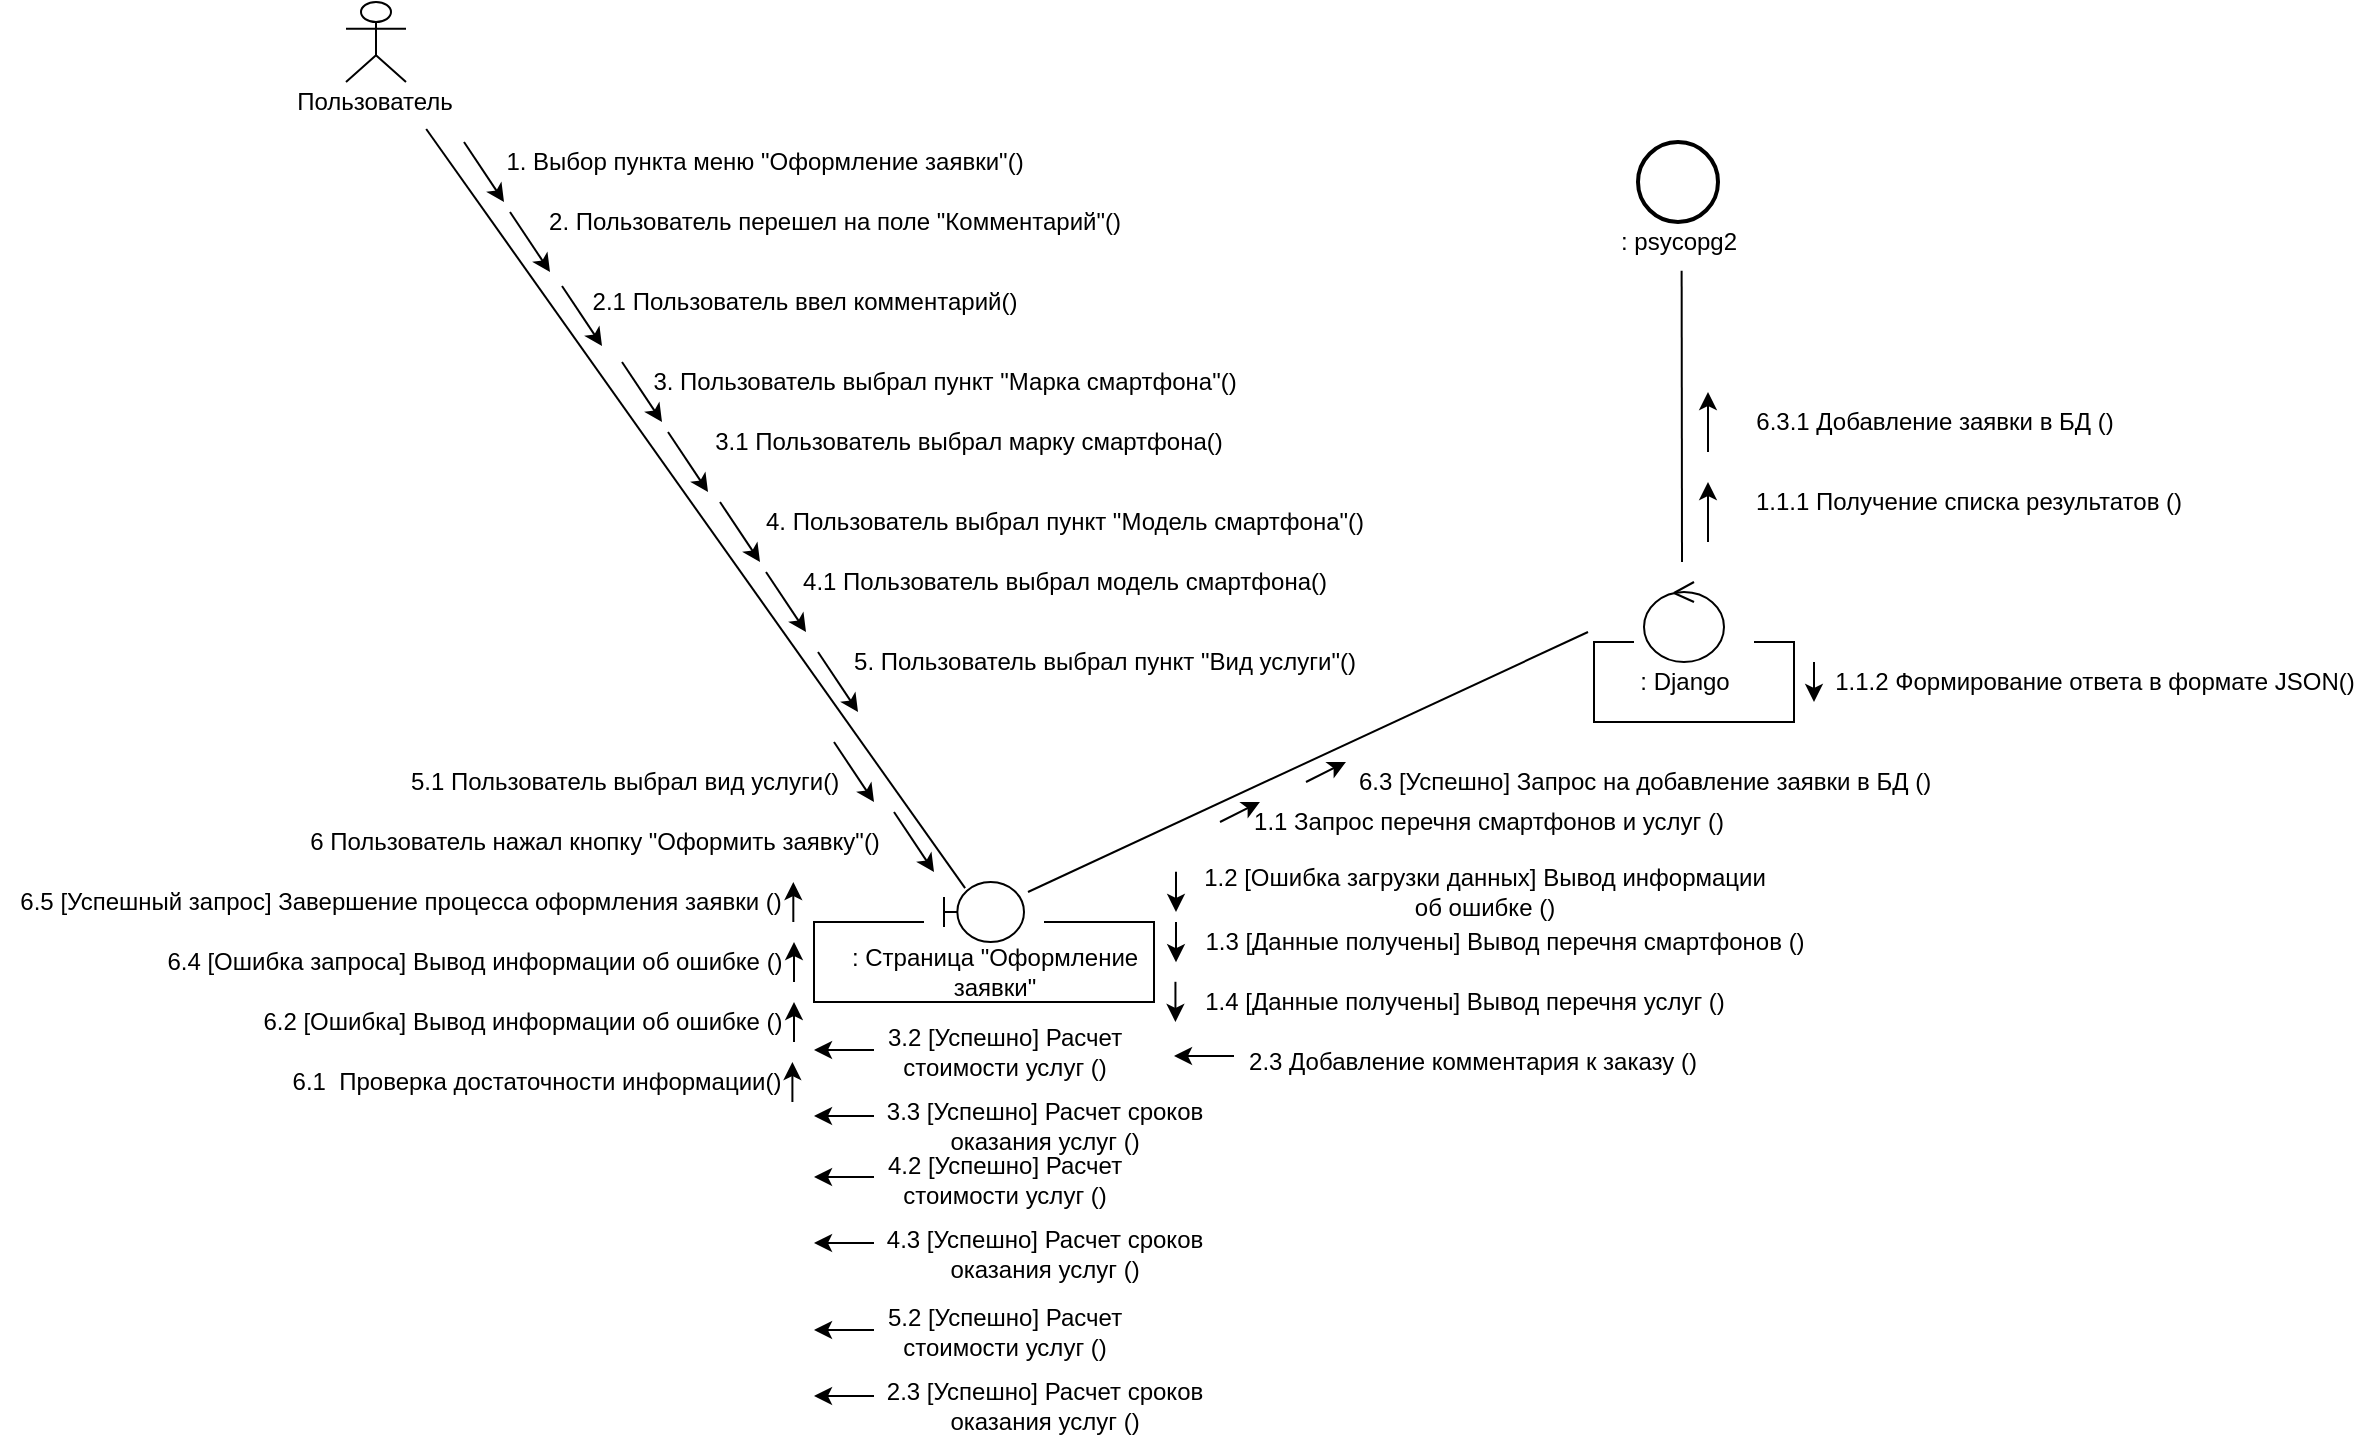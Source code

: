 <mxfile version="13.6.2" type="device" pages="2"><diagram id="EZYm0_BxsU39Xd-c3lcS" name="Оформление заявки"><mxGraphModel dx="2021" dy="1114" grid="0" gridSize="10" guides="1" tooltips="1" connect="1" arrows="1" fold="1" page="0" pageScale="1" pageWidth="827" pageHeight="1169" math="0" shadow="0"><root><mxCell id="JUMKIgpFb1VX4dYCy38Y-0"/><mxCell id="JUMKIgpFb1VX4dYCy38Y-1" parent="JUMKIgpFb1VX4dYCy38Y-0"/><mxCell id="0zPf-Q8o9wJi6107ILeB-3" value="" style="group;perimeterSpacing=0;" parent="JUMKIgpFb1VX4dYCy38Y-1" vertex="1" connectable="0"><mxGeometry x="-460" y="-130" width="100" height="60" as="geometry"/></mxCell><mxCell id="0zPf-Q8o9wJi6107ILeB-4" value="" style="shape=umlActor;verticalLabelPosition=bottom;verticalAlign=top;html=1;outlineConnect=0;" parent="0zPf-Q8o9wJi6107ILeB-3" vertex="1"><mxGeometry x="36" width="30" height="40" as="geometry"/></mxCell><mxCell id="0zPf-Q8o9wJi6107ILeB-5" value="Пользователь" style="text;html=1;align=center;verticalAlign=middle;resizable=0;points=[];autosize=1;" parent="0zPf-Q8o9wJi6107ILeB-3" vertex="1"><mxGeometry x="5" y="40" width="90" height="20" as="geometry"/></mxCell><mxCell id="0zPf-Q8o9wJi6107ILeB-6" value="" style="group" parent="JUMKIgpFb1VX4dYCy38Y-1" vertex="1" connectable="0"><mxGeometry x="220" y="160" width="55" height="60" as="geometry"/></mxCell><mxCell id="0zPf-Q8o9wJi6107ILeB-7" value="" style="ellipse;shape=umlControl;whiteSpace=wrap;html=1;strokeWidth=1;" parent="0zPf-Q8o9wJi6107ILeB-6" vertex="1"><mxGeometry x="5" width="40" height="40" as="geometry"/></mxCell><mxCell id="0zPf-Q8o9wJi6107ILeB-8" value=": Django" style="text;html=1;align=center;verticalAlign=middle;resizable=0;points=[];autosize=1;" parent="0zPf-Q8o9wJi6107ILeB-6" vertex="1"><mxGeometry x="-5" y="40" width="60" height="20" as="geometry"/></mxCell><mxCell id="0zPf-Q8o9wJi6107ILeB-9" value="" style="group" parent="JUMKIgpFb1VX4dYCy38Y-1" vertex="1" connectable="0"><mxGeometry x="-180" y="310" width="190" height="230" as="geometry"/></mxCell><mxCell id="0zPf-Q8o9wJi6107ILeB-10" value="" style="shape=umlBoundary;whiteSpace=wrap;html=1;strokeWidth=1;" parent="0zPf-Q8o9wJi6107ILeB-9" vertex="1"><mxGeometry x="55" width="40" height="30" as="geometry"/></mxCell><mxCell id="RTxjpvbrwLEkOXmQ_XQo-10" value="" style="endArrow=none;html=1;rounded=0;" parent="0zPf-Q8o9wJi6107ILeB-9" edge="1"><mxGeometry width="50" height="50" relative="1" as="geometry"><mxPoint x="105" y="20" as="sourcePoint"/><mxPoint x="45" y="20" as="targetPoint"/><Array as="points"><mxPoint x="160" y="20"/><mxPoint x="160" y="60"/><mxPoint x="85" y="60"/><mxPoint x="55" y="60"/><mxPoint x="-10" y="60"/><mxPoint x="-10" y="20"/></Array></mxGeometry></mxCell><mxCell id="FhTv93bqc_VOtjI56gm7-4" value=": Страница &quot;Оформление&lt;br&gt;заявки&quot;" style="text;html=1;align=center;verticalAlign=middle;resizable=0;points=[];autosize=1;" vertex="1" parent="0zPf-Q8o9wJi6107ILeB-9"><mxGeometry y="30" width="160" height="30" as="geometry"/></mxCell><mxCell id="CB8fvIQvTWrW4lcUdTAv-4" value="" style="endArrow=classic;html=1;" parent="0zPf-Q8o9wJi6107ILeB-9" edge="1"><mxGeometry width="50" height="50" relative="1" as="geometry"><mxPoint x="20" y="84" as="sourcePoint"/><mxPoint x="-10" y="84" as="targetPoint"/></mxGeometry></mxCell><mxCell id="CB8fvIQvTWrW4lcUdTAv-5" value="3.2 [Успешно] Расчет &lt;br&gt;стоимости услуг ()" style="text;html=1;align=center;verticalAlign=middle;resizable=0;points=[];autosize=1;" parent="0zPf-Q8o9wJi6107ILeB-9" vertex="1"><mxGeometry x="20" y="70" width="130" height="30" as="geometry"/></mxCell><mxCell id="CB8fvIQvTWrW4lcUdTAv-6" value="" style="endArrow=classic;html=1;" parent="0zPf-Q8o9wJi6107ILeB-9" edge="1"><mxGeometry width="50" height="50" relative="1" as="geometry"><mxPoint x="20" y="117" as="sourcePoint"/><mxPoint x="-10" y="117" as="targetPoint"/></mxGeometry></mxCell><mxCell id="CB8fvIQvTWrW4lcUdTAv-7" value="3.3 [Успешно] Расчет сроков&lt;br&gt;оказания услуг ()" style="text;html=1;align=center;verticalAlign=middle;resizable=0;points=[];autosize=1;" parent="0zPf-Q8o9wJi6107ILeB-9" vertex="1"><mxGeometry x="20" y="107" width="170" height="30" as="geometry"/></mxCell><mxCell id="FhTv93bqc_VOtjI56gm7-0" value="" style="endArrow=classic;html=1;" edge="1" parent="0zPf-Q8o9wJi6107ILeB-9"><mxGeometry width="50" height="50" relative="1" as="geometry"><mxPoint x="20" y="147.5" as="sourcePoint"/><mxPoint x="-10" y="147.5" as="targetPoint"/></mxGeometry></mxCell><mxCell id="FhTv93bqc_VOtjI56gm7-1" value="4.2 [Успешно] Расчет &lt;br&gt;стоимости услуг ()" style="text;html=1;align=center;verticalAlign=middle;resizable=0;points=[];autosize=1;" vertex="1" parent="0zPf-Q8o9wJi6107ILeB-9"><mxGeometry x="20" y="133.5" width="130" height="30" as="geometry"/></mxCell><mxCell id="FhTv93bqc_VOtjI56gm7-2" value="" style="endArrow=classic;html=1;" edge="1" parent="0zPf-Q8o9wJi6107ILeB-9"><mxGeometry width="50" height="50" relative="1" as="geometry"><mxPoint x="20" y="180.5" as="sourcePoint"/><mxPoint x="-10" y="180.5" as="targetPoint"/></mxGeometry></mxCell><mxCell id="FhTv93bqc_VOtjI56gm7-3" value="4.3 [Успешно] Расчет сроков&lt;br&gt;оказания услуг ()" style="text;html=1;align=center;verticalAlign=middle;resizable=0;points=[];autosize=1;" vertex="1" parent="0zPf-Q8o9wJi6107ILeB-9"><mxGeometry x="20" y="170.5" width="170" height="30" as="geometry"/></mxCell><mxCell id="0zPf-Q8o9wJi6107ILeB-12" value="" style="group" parent="JUMKIgpFb1VX4dYCy38Y-1" vertex="1" connectable="0"><mxGeometry x="207" y="-60" width="70" height="60" as="geometry"/></mxCell><mxCell id="0zPf-Q8o9wJi6107ILeB-13" value="" style="ellipse;whiteSpace=wrap;html=1;aspect=fixed;strokeWidth=2;" parent="0zPf-Q8o9wJi6107ILeB-12" vertex="1"><mxGeometry x="15" width="40" height="40" as="geometry"/></mxCell><mxCell id="0zPf-Q8o9wJi6107ILeB-14" value=": psycopg2" style="text;html=1;align=center;verticalAlign=middle;resizable=0;points=[];autosize=1;" parent="0zPf-Q8o9wJi6107ILeB-12" vertex="1"><mxGeometry y="40" width="70" height="20" as="geometry"/></mxCell><mxCell id="0zPf-Q8o9wJi6107ILeB-16" value="" style="endArrow=none;html=1;entryX=0.79;entryY=1.175;entryDx=0;entryDy=0;entryPerimeter=0;exitX=0.264;exitY=0.102;exitDx=0;exitDy=0;exitPerimeter=0;" parent="JUMKIgpFb1VX4dYCy38Y-1" source="0zPf-Q8o9wJi6107ILeB-10" target="0zPf-Q8o9wJi6107ILeB-5" edge="1"><mxGeometry width="50" height="50" relative="1" as="geometry"><mxPoint x="-150" y="150" as="sourcePoint"/><mxPoint x="-400" y="130" as="targetPoint"/></mxGeometry></mxCell><mxCell id="0zPf-Q8o9wJi6107ILeB-18" value="" style="endArrow=none;html=1;" parent="JUMKIgpFb1VX4dYCy38Y-1" edge="1"><mxGeometry width="50" height="50" relative="1" as="geometry"><mxPoint x="-83" y="315" as="sourcePoint"/><mxPoint x="197" y="185" as="targetPoint"/></mxGeometry></mxCell><mxCell id="0zPf-Q8o9wJi6107ILeB-19" value="" style="endArrow=none;html=1;exitX=0.526;exitY=1.22;exitDx=0;exitDy=0;exitPerimeter=0;" parent="JUMKIgpFb1VX4dYCy38Y-1" source="0zPf-Q8o9wJi6107ILeB-14" edge="1"><mxGeometry width="50" height="50" relative="1" as="geometry"><mxPoint x="207" y="10" as="sourcePoint"/><mxPoint x="244" y="150" as="targetPoint"/></mxGeometry></mxCell><mxCell id="0zPf-Q8o9wJi6107ILeB-21" value="1. Выбор пункта меню &quot;Оформление заявки&quot;()" style="text;html=1;align=center;verticalAlign=middle;resizable=0;points=[];autosize=1;" parent="JUMKIgpFb1VX4dYCy38Y-1" vertex="1"><mxGeometry x="-350" y="-60" width="270" height="20" as="geometry"/></mxCell><mxCell id="RTxjpvbrwLEkOXmQ_XQo-1" value="" style="endArrow=classic;html=1;" parent="JUMKIgpFb1VX4dYCy38Y-1" edge="1"><mxGeometry width="50" height="50" relative="1" as="geometry"><mxPoint x="13" y="280.0" as="sourcePoint"/><mxPoint x="33" y="270" as="targetPoint"/></mxGeometry></mxCell><mxCell id="RTxjpvbrwLEkOXmQ_XQo-2" value="1.1 Запрос перечня смартфонов и услуг ()" style="text;html=1;align=center;verticalAlign=middle;resizable=0;points=[];autosize=1;" parent="JUMKIgpFb1VX4dYCy38Y-1" vertex="1"><mxGeometry x="22" y="270" width="250" height="20" as="geometry"/></mxCell><mxCell id="RTxjpvbrwLEkOXmQ_XQo-3" value="1.1.1 Получение списка результатов ()" style="text;html=1;align=center;verticalAlign=middle;resizable=0;points=[];autosize=1;" parent="JUMKIgpFb1VX4dYCy38Y-1" vertex="1"><mxGeometry x="272" y="110" width="230" height="20" as="geometry"/></mxCell><mxCell id="RTxjpvbrwLEkOXmQ_XQo-4" value="" style="endArrow=classic;html=1;" parent="JUMKIgpFb1VX4dYCy38Y-1" edge="1"><mxGeometry width="50" height="50" relative="1" as="geometry"><mxPoint x="257" y="140" as="sourcePoint"/><mxPoint x="257" y="110" as="targetPoint"/></mxGeometry></mxCell><mxCell id="RTxjpvbrwLEkOXmQ_XQo-5" value="" style="endArrow=none;html=1;rounded=0;" parent="JUMKIgpFb1VX4dYCy38Y-1" edge="1"><mxGeometry width="50" height="50" relative="1" as="geometry"><mxPoint x="280" y="190" as="sourcePoint"/><mxPoint x="220" y="190" as="targetPoint"/><Array as="points"><mxPoint x="300" y="190"/><mxPoint x="300" y="230"/><mxPoint x="260" y="230"/><mxPoint x="230" y="230"/><mxPoint x="200" y="230"/><mxPoint x="200" y="190"/></Array></mxGeometry></mxCell><mxCell id="RTxjpvbrwLEkOXmQ_XQo-7" value="" style="endArrow=classic;html=1;" parent="JUMKIgpFb1VX4dYCy38Y-1" edge="1"><mxGeometry width="50" height="50" relative="1" as="geometry"><mxPoint x="310" y="200" as="sourcePoint"/><mxPoint x="310" y="220" as="targetPoint"/></mxGeometry></mxCell><mxCell id="RTxjpvbrwLEkOXmQ_XQo-9" value="1.1.2 Формирование ответа в формате JSON()" style="text;html=1;align=center;verticalAlign=middle;resizable=0;points=[];autosize=1;" parent="JUMKIgpFb1VX4dYCy38Y-1" vertex="1"><mxGeometry x="310" y="200" width="280" height="20" as="geometry"/></mxCell><mxCell id="gAyApZecRZTO88nEjd3R-0" value="1.2 [Ошибка загрузки данных] Вывод информации &lt;br&gt;об ошибке ()" style="text;html=1;align=center;verticalAlign=middle;resizable=0;points=[];autosize=1;" parent="JUMKIgpFb1VX4dYCy38Y-1" vertex="1"><mxGeometry x="-5" y="300" width="300" height="30" as="geometry"/></mxCell><mxCell id="gAyApZecRZTO88nEjd3R-1" value="" style="endArrow=classic;html=1;" parent="JUMKIgpFb1VX4dYCy38Y-1" edge="1"><mxGeometry width="50" height="50" relative="1" as="geometry"><mxPoint x="-9" y="304.9" as="sourcePoint"/><mxPoint x="-9" y="325" as="targetPoint"/></mxGeometry></mxCell><mxCell id="gAyApZecRZTO88nEjd3R-2" value="1.3 [Данные получены] Вывод перечня смартфонов ()" style="text;html=1;align=center;verticalAlign=middle;resizable=0;points=[];autosize=1;" parent="JUMKIgpFb1VX4dYCy38Y-1" vertex="1"><mxGeometry x="-5" y="330" width="320" height="20" as="geometry"/></mxCell><mxCell id="gAyApZecRZTO88nEjd3R-3" value="" style="endArrow=classic;html=1;" parent="JUMKIgpFb1VX4dYCy38Y-1" edge="1"><mxGeometry width="50" height="50" relative="1" as="geometry"><mxPoint x="-9" y="330.0" as="sourcePoint"/><mxPoint x="-9" y="350.1" as="targetPoint"/></mxGeometry></mxCell><mxCell id="CB8fvIQvTWrW4lcUdTAv-0" value="2.1 Пользователь ввел комментарий()" style="text;html=1;align=center;verticalAlign=middle;resizable=0;points=[];autosize=1;" parent="JUMKIgpFb1VX4dYCy38Y-1" vertex="1"><mxGeometry x="-310" y="10" width="230" height="20" as="geometry"/></mxCell><mxCell id="CB8fvIQvTWrW4lcUdTAv-1" value="" style="endArrow=classic;html=1;" parent="JUMKIgpFb1VX4dYCy38Y-1" edge="1"><mxGeometry width="50" height="50" relative="1" as="geometry"><mxPoint x="-316" y="12" as="sourcePoint"/><mxPoint x="-296" y="42" as="targetPoint"/></mxGeometry></mxCell><mxCell id="CB8fvIQvTWrW4lcUdTAv-2" value="" style="endArrow=classic;html=1;" parent="JUMKIgpFb1VX4dYCy38Y-1" edge="1"><mxGeometry width="50" height="50" relative="1" as="geometry"><mxPoint x="20" y="397" as="sourcePoint"/><mxPoint x="-10" y="397" as="targetPoint"/></mxGeometry></mxCell><mxCell id="CB8fvIQvTWrW4lcUdTAv-3" value="2.3 Добавление комментария к заказу ()" style="text;html=1;align=center;verticalAlign=middle;resizable=0;points=[];autosize=1;" parent="JUMKIgpFb1VX4dYCy38Y-1" vertex="1"><mxGeometry x="19" y="390" width="240" height="20" as="geometry"/></mxCell><mxCell id="CB8fvIQvTWrW4lcUdTAv-8" value="3. Пользователь выбрал пункт &quot;Марка смартфона&quot;()" style="text;html=1;align=center;verticalAlign=middle;resizable=0;points=[];autosize=1;" parent="JUMKIgpFb1VX4dYCy38Y-1" vertex="1"><mxGeometry x="-280" y="50" width="310" height="20" as="geometry"/></mxCell><mxCell id="CB8fvIQvTWrW4lcUdTAv-9" value="" style="endArrow=classic;html=1;" parent="JUMKIgpFb1VX4dYCy38Y-1" edge="1"><mxGeometry width="50" height="50" relative="1" as="geometry"><mxPoint x="-286" y="50.0" as="sourcePoint"/><mxPoint x="-266" y="80.0" as="targetPoint"/></mxGeometry></mxCell><mxCell id="CB8fvIQvTWrW4lcUdTAv-10" value="3.1 Пользователь выбрал марку смартфона()" style="text;html=1;align=center;verticalAlign=middle;resizable=0;points=[];autosize=1;" parent="JUMKIgpFb1VX4dYCy38Y-1" vertex="1"><mxGeometry x="-248" y="80" width="270" height="20" as="geometry"/></mxCell><mxCell id="CB8fvIQvTWrW4lcUdTAv-11" value="" style="endArrow=classic;html=1;" parent="JUMKIgpFb1VX4dYCy38Y-1" edge="1"><mxGeometry width="50" height="50" relative="1" as="geometry"><mxPoint x="-263" y="85.0" as="sourcePoint"/><mxPoint x="-243" y="115" as="targetPoint"/></mxGeometry></mxCell><mxCell id="CB8fvIQvTWrW4lcUdTAv-14" value="" style="endArrow=classic;html=1;" parent="JUMKIgpFb1VX4dYCy38Y-1" edge="1"><mxGeometry width="50" height="50" relative="1" as="geometry"><mxPoint x="-200" y="390" as="sourcePoint"/><mxPoint x="-200" y="370.0" as="targetPoint"/></mxGeometry></mxCell><mxCell id="CB8fvIQvTWrW4lcUdTAv-18" value="" style="endArrow=classic;html=1;" parent="JUMKIgpFb1VX4dYCy38Y-1" edge="1"><mxGeometry width="50" height="50" relative="1" as="geometry"><mxPoint x="-200.8" y="420" as="sourcePoint"/><mxPoint x="-200.8" y="400.0" as="targetPoint"/></mxGeometry></mxCell><mxCell id="CB8fvIQvTWrW4lcUdTAv-19" value="6.1&amp;nbsp; Проверка достаточности информации()" style="text;html=1;align=center;verticalAlign=middle;resizable=0;points=[];autosize=1;" parent="JUMKIgpFb1VX4dYCy38Y-1" vertex="1"><mxGeometry x="-459" y="400" width="260" height="20" as="geometry"/></mxCell><mxCell id="OSYEraEgmoV__l4bwY8L-0" value="" style="endArrow=classic;html=1;" edge="1" parent="JUMKIgpFb1VX4dYCy38Y-1"><mxGeometry width="50" height="50" relative="1" as="geometry"><mxPoint x="-365" y="-60" as="sourcePoint"/><mxPoint x="-345" y="-30" as="targetPoint"/></mxGeometry></mxCell><mxCell id="yUcxFfz3-hupoZ5Sp_Xi-6" value="4. Пользователь выбрал пункт &quot;Модель смартфона&quot;()" style="text;html=1;align=center;verticalAlign=middle;resizable=0;points=[];autosize=1;" vertex="1" parent="JUMKIgpFb1VX4dYCy38Y-1"><mxGeometry x="-220" y="120" width="310" height="20" as="geometry"/></mxCell><mxCell id="yUcxFfz3-hupoZ5Sp_Xi-7" value="" style="endArrow=classic;html=1;" edge="1" parent="JUMKIgpFb1VX4dYCy38Y-1"><mxGeometry width="50" height="50" relative="1" as="geometry"><mxPoint x="-237" y="120" as="sourcePoint"/><mxPoint x="-217" y="150" as="targetPoint"/></mxGeometry></mxCell><mxCell id="yUcxFfz3-hupoZ5Sp_Xi-8" value="4.1 Пользователь выбрал модель смартфона()" style="text;html=1;align=center;verticalAlign=middle;resizable=0;points=[];autosize=1;" vertex="1" parent="JUMKIgpFb1VX4dYCy38Y-1"><mxGeometry x="-205" y="150" width="280" height="20" as="geometry"/></mxCell><mxCell id="yUcxFfz3-hupoZ5Sp_Xi-9" value="" style="endArrow=classic;html=1;" edge="1" parent="JUMKIgpFb1VX4dYCy38Y-1"><mxGeometry width="50" height="50" relative="1" as="geometry"><mxPoint x="-214" y="155" as="sourcePoint"/><mxPoint x="-194" y="185" as="targetPoint"/></mxGeometry></mxCell><mxCell id="yUcxFfz3-hupoZ5Sp_Xi-10" value="5. Пользователь выбрал пункт &quot;Вид услуги&quot;()" style="text;html=1;align=center;verticalAlign=middle;resizable=0;points=[];autosize=1;" vertex="1" parent="JUMKIgpFb1VX4dYCy38Y-1"><mxGeometry x="-180" y="190" width="270" height="20" as="geometry"/></mxCell><mxCell id="yUcxFfz3-hupoZ5Sp_Xi-11" value="" style="endArrow=classic;html=1;" edge="1" parent="JUMKIgpFb1VX4dYCy38Y-1"><mxGeometry width="50" height="50" relative="1" as="geometry"><mxPoint x="-188" y="195" as="sourcePoint"/><mxPoint x="-168" y="225" as="targetPoint"/></mxGeometry></mxCell><mxCell id="yUcxFfz3-hupoZ5Sp_Xi-12" value="6 Пользователь нажал кнопку &quot;Оформить заявку&quot;()" style="text;html=1;align=center;verticalAlign=middle;resizable=0;points=[];autosize=1;" vertex="1" parent="JUMKIgpFb1VX4dYCy38Y-1"><mxGeometry x="-450" y="280" width="300" height="20" as="geometry"/></mxCell><mxCell id="yUcxFfz3-hupoZ5Sp_Xi-13" value="" style="endArrow=classic;html=1;" edge="1" parent="JUMKIgpFb1VX4dYCy38Y-1"><mxGeometry width="50" height="50" relative="1" as="geometry"><mxPoint x="-150" y="275" as="sourcePoint"/><mxPoint x="-130" y="305" as="targetPoint"/></mxGeometry></mxCell><mxCell id="yUcxFfz3-hupoZ5Sp_Xi-14" value="5.1 Пользователь выбрал вид услуги()" style="text;html=1;align=center;verticalAlign=middle;resizable=0;points=[];autosize=1;" vertex="1" parent="JUMKIgpFb1VX4dYCy38Y-1"><mxGeometry x="-400" y="250" width="230" height="20" as="geometry"/></mxCell><mxCell id="yUcxFfz3-hupoZ5Sp_Xi-15" value="" style="endArrow=classic;html=1;" edge="1" parent="JUMKIgpFb1VX4dYCy38Y-1"><mxGeometry width="50" height="50" relative="1" as="geometry"><mxPoint x="-180" y="240" as="sourcePoint"/><mxPoint x="-160" y="270" as="targetPoint"/></mxGeometry></mxCell><mxCell id="yUcxFfz3-hupoZ5Sp_Xi-16" value="1.4 [Данные получены] Вывод перечня услуг ()" style="text;html=1;align=center;verticalAlign=middle;resizable=0;points=[];autosize=1;" vertex="1" parent="JUMKIgpFb1VX4dYCy38Y-1"><mxGeometry x="-5" y="360" width="280" height="20" as="geometry"/></mxCell><mxCell id="yUcxFfz3-hupoZ5Sp_Xi-18" value="2. Пользователь перешел на поле &quot;Комментарий&quot;()" style="text;html=1;align=center;verticalAlign=middle;resizable=0;points=[];autosize=1;" vertex="1" parent="JUMKIgpFb1VX4dYCy38Y-1"><mxGeometry x="-330" y="-30" width="300" height="20" as="geometry"/></mxCell><mxCell id="yUcxFfz3-hupoZ5Sp_Xi-19" value="" style="endArrow=classic;html=1;" edge="1" parent="JUMKIgpFb1VX4dYCy38Y-1"><mxGeometry width="50" height="50" relative="1" as="geometry"><mxPoint x="-342" y="-25" as="sourcePoint"/><mxPoint x="-322" y="5" as="targetPoint"/></mxGeometry></mxCell><mxCell id="iUywnvCWn0UBjHAc7naX-0" value="" style="endArrow=classic;html=1;" edge="1" parent="JUMKIgpFb1VX4dYCy38Y-1"><mxGeometry width="50" height="50" relative="1" as="geometry"><mxPoint x="-160" y="534" as="sourcePoint"/><mxPoint x="-190" y="534" as="targetPoint"/></mxGeometry></mxCell><mxCell id="iUywnvCWn0UBjHAc7naX-1" value="5.2 [Успешно] Расчет &lt;br&gt;стоимости услуг ()" style="text;html=1;align=center;verticalAlign=middle;resizable=0;points=[];autosize=1;" vertex="1" parent="JUMKIgpFb1VX4dYCy38Y-1"><mxGeometry x="-160" y="520" width="130" height="30" as="geometry"/></mxCell><mxCell id="iUywnvCWn0UBjHAc7naX-2" value="" style="endArrow=classic;html=1;" edge="1" parent="JUMKIgpFb1VX4dYCy38Y-1"><mxGeometry width="50" height="50" relative="1" as="geometry"><mxPoint x="-160" y="567" as="sourcePoint"/><mxPoint x="-190" y="567" as="targetPoint"/></mxGeometry></mxCell><mxCell id="iUywnvCWn0UBjHAc7naX-3" value="2.3 [Успешно] Расчет сроков&lt;br&gt;оказания услуг ()" style="text;html=1;align=center;verticalAlign=middle;resizable=0;points=[];autosize=1;" vertex="1" parent="JUMKIgpFb1VX4dYCy38Y-1"><mxGeometry x="-160" y="557" width="170" height="30" as="geometry"/></mxCell><mxCell id="iUywnvCWn0UBjHAc7naX-6" value="6.2 [Ошибка] Вывод информации об ошибке ()" style="text;html=1;align=center;verticalAlign=middle;resizable=0;points=[];autosize=1;" vertex="1" parent="JUMKIgpFb1VX4dYCy38Y-1"><mxGeometry x="-476" y="370" width="280" height="20" as="geometry"/></mxCell><mxCell id="iUywnvCWn0UBjHAc7naX-7" value="" style="endArrow=classic;html=1;" edge="1" parent="JUMKIgpFb1VX4dYCy38Y-1"><mxGeometry width="50" height="50" relative="1" as="geometry"><mxPoint x="-9.28" y="359.9" as="sourcePoint"/><mxPoint x="-9.28" y="380" as="targetPoint"/></mxGeometry></mxCell><mxCell id="iUywnvCWn0UBjHAc7naX-8" value="" style="endArrow=classic;html=1;" edge="1" parent="JUMKIgpFb1VX4dYCy38Y-1"><mxGeometry width="50" height="50" relative="1" as="geometry"><mxPoint x="56" y="260" as="sourcePoint"/><mxPoint x="76" y="250" as="targetPoint"/></mxGeometry></mxCell><mxCell id="iUywnvCWn0UBjHAc7naX-9" value="6.3 [Успешно] Запрос на добавление заявки в БД ()" style="text;html=1;align=center;verticalAlign=middle;resizable=0;points=[];autosize=1;" vertex="1" parent="JUMKIgpFb1VX4dYCy38Y-1"><mxGeometry x="75" y="250" width="300" height="20" as="geometry"/></mxCell><mxCell id="iUywnvCWn0UBjHAc7naX-10" value="6.3.1 Добавление заявки в БД ()" style="text;html=1;align=center;verticalAlign=middle;resizable=0;points=[];autosize=1;" vertex="1" parent="JUMKIgpFb1VX4dYCy38Y-1"><mxGeometry x="275" y="70" width="190" height="20" as="geometry"/></mxCell><mxCell id="iUywnvCWn0UBjHAc7naX-11" value="" style="endArrow=classic;html=1;" edge="1" parent="JUMKIgpFb1VX4dYCy38Y-1"><mxGeometry width="50" height="50" relative="1" as="geometry"><mxPoint x="257" y="95" as="sourcePoint"/><mxPoint x="257" y="65" as="targetPoint"/></mxGeometry></mxCell><mxCell id="iUywnvCWn0UBjHAc7naX-12" value="" style="endArrow=classic;html=1;" edge="1" parent="JUMKIgpFb1VX4dYCy38Y-1"><mxGeometry width="50" height="50" relative="1" as="geometry"><mxPoint x="-200" y="360" as="sourcePoint"/><mxPoint x="-200" y="340" as="targetPoint"/></mxGeometry></mxCell><mxCell id="iUywnvCWn0UBjHAc7naX-13" value="6.4 [Ошибка запроса] Вывод информации об ошибке ()" style="text;html=1;align=center;verticalAlign=middle;resizable=0;points=[];autosize=1;" vertex="1" parent="JUMKIgpFb1VX4dYCy38Y-1"><mxGeometry x="-520" y="340" width="320" height="20" as="geometry"/></mxCell><mxCell id="iUywnvCWn0UBjHAc7naX-14" value="" style="endArrow=classic;html=1;" edge="1" parent="JUMKIgpFb1VX4dYCy38Y-1"><mxGeometry width="50" height="50" relative="1" as="geometry"><mxPoint x="-200.34" y="330" as="sourcePoint"/><mxPoint x="-200.34" y="310" as="targetPoint"/></mxGeometry></mxCell><mxCell id="iUywnvCWn0UBjHAc7naX-15" value="6.5 [Успешный запрос] Завершение процесса оформления заявки ()" style="text;html=1;align=center;verticalAlign=middle;resizable=0;points=[];autosize=1;" vertex="1" parent="JUMKIgpFb1VX4dYCy38Y-1"><mxGeometry x="-597.0" y="310" width="400" height="20" as="geometry"/></mxCell></root></mxGraphModel></diagram><diagram id="f9VZd1Za5MbnEgQle8x6" name="Регистрация"><mxGraphModel dx="1038" dy="1807" grid="0" gridSize="10" guides="1" tooltips="1" connect="1" arrows="1" fold="1" page="0" pageScale="1" pageWidth="827" pageHeight="1169" math="0" shadow="0"><root><mxCell id="KnuLP14ZDypgVbHklZB_-0"/><mxCell id="KnuLP14ZDypgVbHklZB_-1" parent="KnuLP14ZDypgVbHklZB_-0"/><mxCell id="Fth2OOa3Ug50zqWRisUK-53" value="" style="group;perimeterSpacing=0;" parent="KnuLP14ZDypgVbHklZB_-1" vertex="1" connectable="0"><mxGeometry x="268.5" y="-1060" width="100" height="60" as="geometry"/></mxCell><mxCell id="Fth2OOa3Ug50zqWRisUK-54" value="" style="shape=umlActor;verticalLabelPosition=bottom;verticalAlign=top;html=1;outlineConnect=0;" parent="Fth2OOa3Ug50zqWRisUK-53" vertex="1"><mxGeometry x="36" width="30" height="40" as="geometry"/></mxCell><mxCell id="Fth2OOa3Ug50zqWRisUK-55" value="Пользователь" style="text;html=1;align=center;verticalAlign=middle;resizable=0;points=[];autosize=1;" parent="Fth2OOa3Ug50zqWRisUK-53" vertex="1"><mxGeometry x="5" y="40" width="90" height="20" as="geometry"/></mxCell><mxCell id="Fth2OOa3Ug50zqWRisUK-56" value="" style="group" parent="KnuLP14ZDypgVbHklZB_-1" vertex="1" connectable="0"><mxGeometry x="635" y="-939" width="55" height="60" as="geometry"/></mxCell><mxCell id="Fth2OOa3Ug50zqWRisUK-57" value="" style="ellipse;shape=umlControl;whiteSpace=wrap;html=1;strokeWidth=1;" parent="Fth2OOa3Ug50zqWRisUK-56" vertex="1"><mxGeometry x="5" width="40" height="40" as="geometry"/></mxCell><mxCell id="Fth2OOa3Ug50zqWRisUK-58" value=": Django" style="text;html=1;align=center;verticalAlign=middle;resizable=0;points=[];autosize=1;" parent="Fth2OOa3Ug50zqWRisUK-56" vertex="1"><mxGeometry x="-5" y="40" width="60" height="20" as="geometry"/></mxCell><mxCell id="Fth2OOa3Ug50zqWRisUK-59" value="" style="group" parent="KnuLP14ZDypgVbHklZB_-1" vertex="1" connectable="0"><mxGeometry x="380" y="-840" width="160" height="60" as="geometry"/></mxCell><mxCell id="Fth2OOa3Ug50zqWRisUK-60" value="" style="shape=umlBoundary;whiteSpace=wrap;html=1;strokeWidth=1;" parent="Fth2OOa3Ug50zqWRisUK-59" vertex="1"><mxGeometry x="55" width="40" height="30" as="geometry"/></mxCell><mxCell id="Fth2OOa3Ug50zqWRisUK-61" value=": Страница &quot;Регистрация&quot;" style="text;html=1;align=center;verticalAlign=middle;resizable=0;points=[];autosize=1;" parent="Fth2OOa3Ug50zqWRisUK-59" vertex="1"><mxGeometry x="-5" y="40" width="160" height="20" as="geometry"/></mxCell><mxCell id="Fth2OOa3Ug50zqWRisUK-62" value="" style="endArrow=none;html=1;rounded=0;" parent="Fth2OOa3Ug50zqWRisUK-59" edge="1"><mxGeometry width="50" height="50" relative="1" as="geometry"><mxPoint x="105" y="20" as="sourcePoint"/><mxPoint x="45" y="20" as="targetPoint"/><Array as="points"><mxPoint x="160" y="20"/><mxPoint x="160" y="60"/><mxPoint x="85" y="60"/><mxPoint x="55" y="60"/><mxPoint x="-10" y="60"/><mxPoint x="-10" y="20"/></Array></mxGeometry></mxCell><mxCell id="Fth2OOa3Ug50zqWRisUK-63" value="" style="group" parent="KnuLP14ZDypgVbHklZB_-1" vertex="1" connectable="0"><mxGeometry x="622" y="-1080" width="70" height="60" as="geometry"/></mxCell><mxCell id="Fth2OOa3Ug50zqWRisUK-64" value="" style="ellipse;whiteSpace=wrap;html=1;aspect=fixed;strokeWidth=2;" parent="Fth2OOa3Ug50zqWRisUK-63" vertex="1"><mxGeometry x="15" width="40" height="40" as="geometry"/></mxCell><mxCell id="Fth2OOa3Ug50zqWRisUK-65" value=": psycopg2" style="text;html=1;align=center;verticalAlign=middle;resizable=0;points=[];autosize=1;" parent="Fth2OOa3Ug50zqWRisUK-63" vertex="1"><mxGeometry y="40" width="70" height="20" as="geometry"/></mxCell><mxCell id="Fth2OOa3Ug50zqWRisUK-67" value="" style="endArrow=none;html=1;entryX=0.79;entryY=1.175;entryDx=0;entryDy=0;entryPerimeter=0;exitX=0.264;exitY=0.102;exitDx=0;exitDy=0;exitPerimeter=0;" parent="KnuLP14ZDypgVbHklZB_-1" source="Fth2OOa3Ug50zqWRisUK-60" target="Fth2OOa3Ug50zqWRisUK-55" edge="1"><mxGeometry width="50" height="50" relative="1" as="geometry"><mxPoint x="518.5" y="-890" as="sourcePoint"/><mxPoint x="268.5" y="-910" as="targetPoint"/></mxGeometry></mxCell><mxCell id="Fth2OOa3Ug50zqWRisUK-69" value="" style="endArrow=none;html=1;" parent="KnuLP14ZDypgVbHklZB_-1" edge="1"><mxGeometry width="50" height="50" relative="1" as="geometry"><mxPoint x="473" y="-832.0" as="sourcePoint"/><mxPoint x="640" y="-910" as="targetPoint"/></mxGeometry></mxCell><mxCell id="Fth2OOa3Ug50zqWRisUK-70" value="" style="endArrow=none;html=1;exitX=0.526;exitY=1.22;exitDx=0;exitDy=0;exitPerimeter=0;" parent="KnuLP14ZDypgVbHklZB_-1" source="Fth2OOa3Ug50zqWRisUK-65" edge="1"><mxGeometry width="50" height="50" relative="1" as="geometry"><mxPoint x="622" y="-1089" as="sourcePoint"/><mxPoint x="659" y="-949" as="targetPoint"/></mxGeometry></mxCell><mxCell id="Fth2OOa3Ug50zqWRisUK-72" value="1. Выбор пункта меню &quot;Регистрация&quot;()" style="text;html=1;align=center;verticalAlign=middle;resizable=0;points=[];autosize=1;" parent="KnuLP14ZDypgVbHklZB_-1" vertex="1"><mxGeometry x="120" y="-980" width="230" height="20" as="geometry"/></mxCell><mxCell id="Fth2OOa3Ug50zqWRisUK-86" value="2. Ввод регистрационных данных()" style="text;html=1;align=center;verticalAlign=middle;resizable=0;points=[];autosize=1;" parent="KnuLP14ZDypgVbHklZB_-1" vertex="1"><mxGeometry x="168" y="-940" width="210" height="20" as="geometry"/></mxCell><mxCell id="Fth2OOa3Ug50zqWRisUK-87" value="" style="endArrow=classic;html=1;" parent="KnuLP14ZDypgVbHklZB_-1" edge="1"><mxGeometry width="50" height="50" relative="1" as="geometry"><mxPoint x="368.5" y="-950" as="sourcePoint"/><mxPoint x="388.5" y="-920" as="targetPoint"/></mxGeometry></mxCell><mxCell id="Fth2OOa3Ug50zqWRisUK-88" value="" style="endArrow=classic;html=1;" parent="KnuLP14ZDypgVbHklZB_-1" edge="1"><mxGeometry width="50" height="50" relative="1" as="geometry"><mxPoint x="467" y="-765.24" as="sourcePoint"/><mxPoint x="437" y="-765.24" as="targetPoint"/></mxGeometry></mxCell><mxCell id="Fth2OOa3Ug50zqWRisUK-89" value="2.1 Валидация данных ()" style="text;html=1;align=center;verticalAlign=middle;resizable=0;points=[];autosize=1;" parent="KnuLP14ZDypgVbHklZB_-1" vertex="1"><mxGeometry x="557" y="-820" width="150" height="20" as="geometry"/></mxCell><mxCell id="Fth2OOa3Ug50zqWRisUK-90" value="3. Нажатие кнопки &quot;Регистрация&quot;()" style="text;html=1;align=center;verticalAlign=middle;resizable=0;points=[];autosize=1;" parent="KnuLP14ZDypgVbHklZB_-1" vertex="1"><mxGeometry x="188.5" y="-900" width="210" height="20" as="geometry"/></mxCell><mxCell id="Fth2OOa3Ug50zqWRisUK-91" value="" style="endArrow=classic;html=1;" parent="KnuLP14ZDypgVbHklZB_-1" edge="1"><mxGeometry width="50" height="50" relative="1" as="geometry"><mxPoint x="393" y="-910" as="sourcePoint"/><mxPoint x="413" y="-880" as="targetPoint"/></mxGeometry></mxCell><mxCell id="Fth2OOa3Ug50zqWRisUK-93" value="3.3 [Ошибка запроса]&amp;nbsp;Вывод информации об ошибке()" style="text;html=1;align=center;verticalAlign=middle;resizable=0;points=[];autosize=1;" parent="KnuLP14ZDypgVbHklZB_-1" vertex="1"><mxGeometry x="474" y="-755" width="320" height="20" as="geometry"/></mxCell><mxCell id="Fth2OOa3Ug50zqWRisUK-95" value="3.2 [Успешный запрос] Завершение регистрации()" style="text;html=1;align=center;verticalAlign=middle;resizable=0;points=[];autosize=1;" parent="KnuLP14ZDypgVbHklZB_-1" vertex="1"><mxGeometry x="472" y="-775" width="300" height="20" as="geometry"/></mxCell><mxCell id="Fth2OOa3Ug50zqWRisUK-96" value="" style="endArrow=classic;html=1;" parent="KnuLP14ZDypgVbHklZB_-1" edge="1"><mxGeometry width="50" height="50" relative="1" as="geometry"><mxPoint x="506" y="-840.0" as="sourcePoint"/><mxPoint x="526" y="-850.0" as="targetPoint"/></mxGeometry></mxCell><mxCell id="Fth2OOa3Ug50zqWRisUK-97" value="3.1 Запрос на добавление пользователя ()" style="text;html=1;align=center;verticalAlign=middle;resizable=0;points=[];autosize=1;" parent="KnuLP14ZDypgVbHklZB_-1" vertex="1"><mxGeometry x="522" y="-850" width="250" height="20" as="geometry"/></mxCell><mxCell id="Fth2OOa3Ug50zqWRisUK-98" value="3.1.1 Добавление пользователя в БД ()" style="text;html=1;align=center;verticalAlign=middle;resizable=0;points=[];autosize=1;" parent="KnuLP14ZDypgVbHklZB_-1" vertex="1"><mxGeometry x="678" y="-984" width="230" height="20" as="geometry"/></mxCell><mxCell id="Fth2OOa3Ug50zqWRisUK-99" value="" style="endArrow=classic;html=1;" parent="KnuLP14ZDypgVbHklZB_-1" edge="1"><mxGeometry width="50" height="50" relative="1" as="geometry"><mxPoint x="672" y="-954" as="sourcePoint"/><mxPoint x="672" y="-984" as="targetPoint"/></mxGeometry></mxCell><mxCell id="Fth2OOa3Ug50zqWRisUK-100" value="" style="endArrow=classic;html=1;" parent="KnuLP14ZDypgVbHklZB_-1" edge="1"><mxGeometry width="50" height="50" relative="1" as="geometry"><mxPoint x="340.5" y="-990" as="sourcePoint"/><mxPoint x="360.5" y="-960" as="targetPoint"/></mxGeometry></mxCell><mxCell id="Fth2OOa3Ug50zqWRisUK-101" value="" style="endArrow=classic;html=1;" parent="KnuLP14ZDypgVbHklZB_-1" edge="1"><mxGeometry width="50" height="50" relative="1" as="geometry"><mxPoint x="552" y="-820.0" as="sourcePoint"/><mxPoint x="552" y="-799.9" as="targetPoint"/></mxGeometry></mxCell><mxCell id="Fth2OOa3Ug50zqWRisUK-102" value="2.2 Наложение маски на номер телефона ()" style="text;html=1;align=center;verticalAlign=middle;resizable=0;points=[];autosize=1;" parent="KnuLP14ZDypgVbHklZB_-1" vertex="1"><mxGeometry x="556" y="-795" width="260" height="20" as="geometry"/></mxCell><mxCell id="Fth2OOa3Ug50zqWRisUK-103" value="" style="endArrow=classic;html=1;" parent="KnuLP14ZDypgVbHklZB_-1" edge="1"><mxGeometry width="50" height="50" relative="1" as="geometry"><mxPoint x="552" y="-795" as="sourcePoint"/><mxPoint x="552" y="-774.9" as="targetPoint"/></mxGeometry></mxCell><mxCell id="Fth2OOa3Ug50zqWRisUK-104" value="" style="endArrow=classic;html=1;" parent="KnuLP14ZDypgVbHklZB_-1" edge="1"><mxGeometry width="50" height="50" relative="1" as="geometry"><mxPoint x="467" y="-745.17" as="sourcePoint"/><mxPoint x="437" y="-745.17" as="targetPoint"/></mxGeometry></mxCell></root></mxGraphModel></diagram></mxfile>